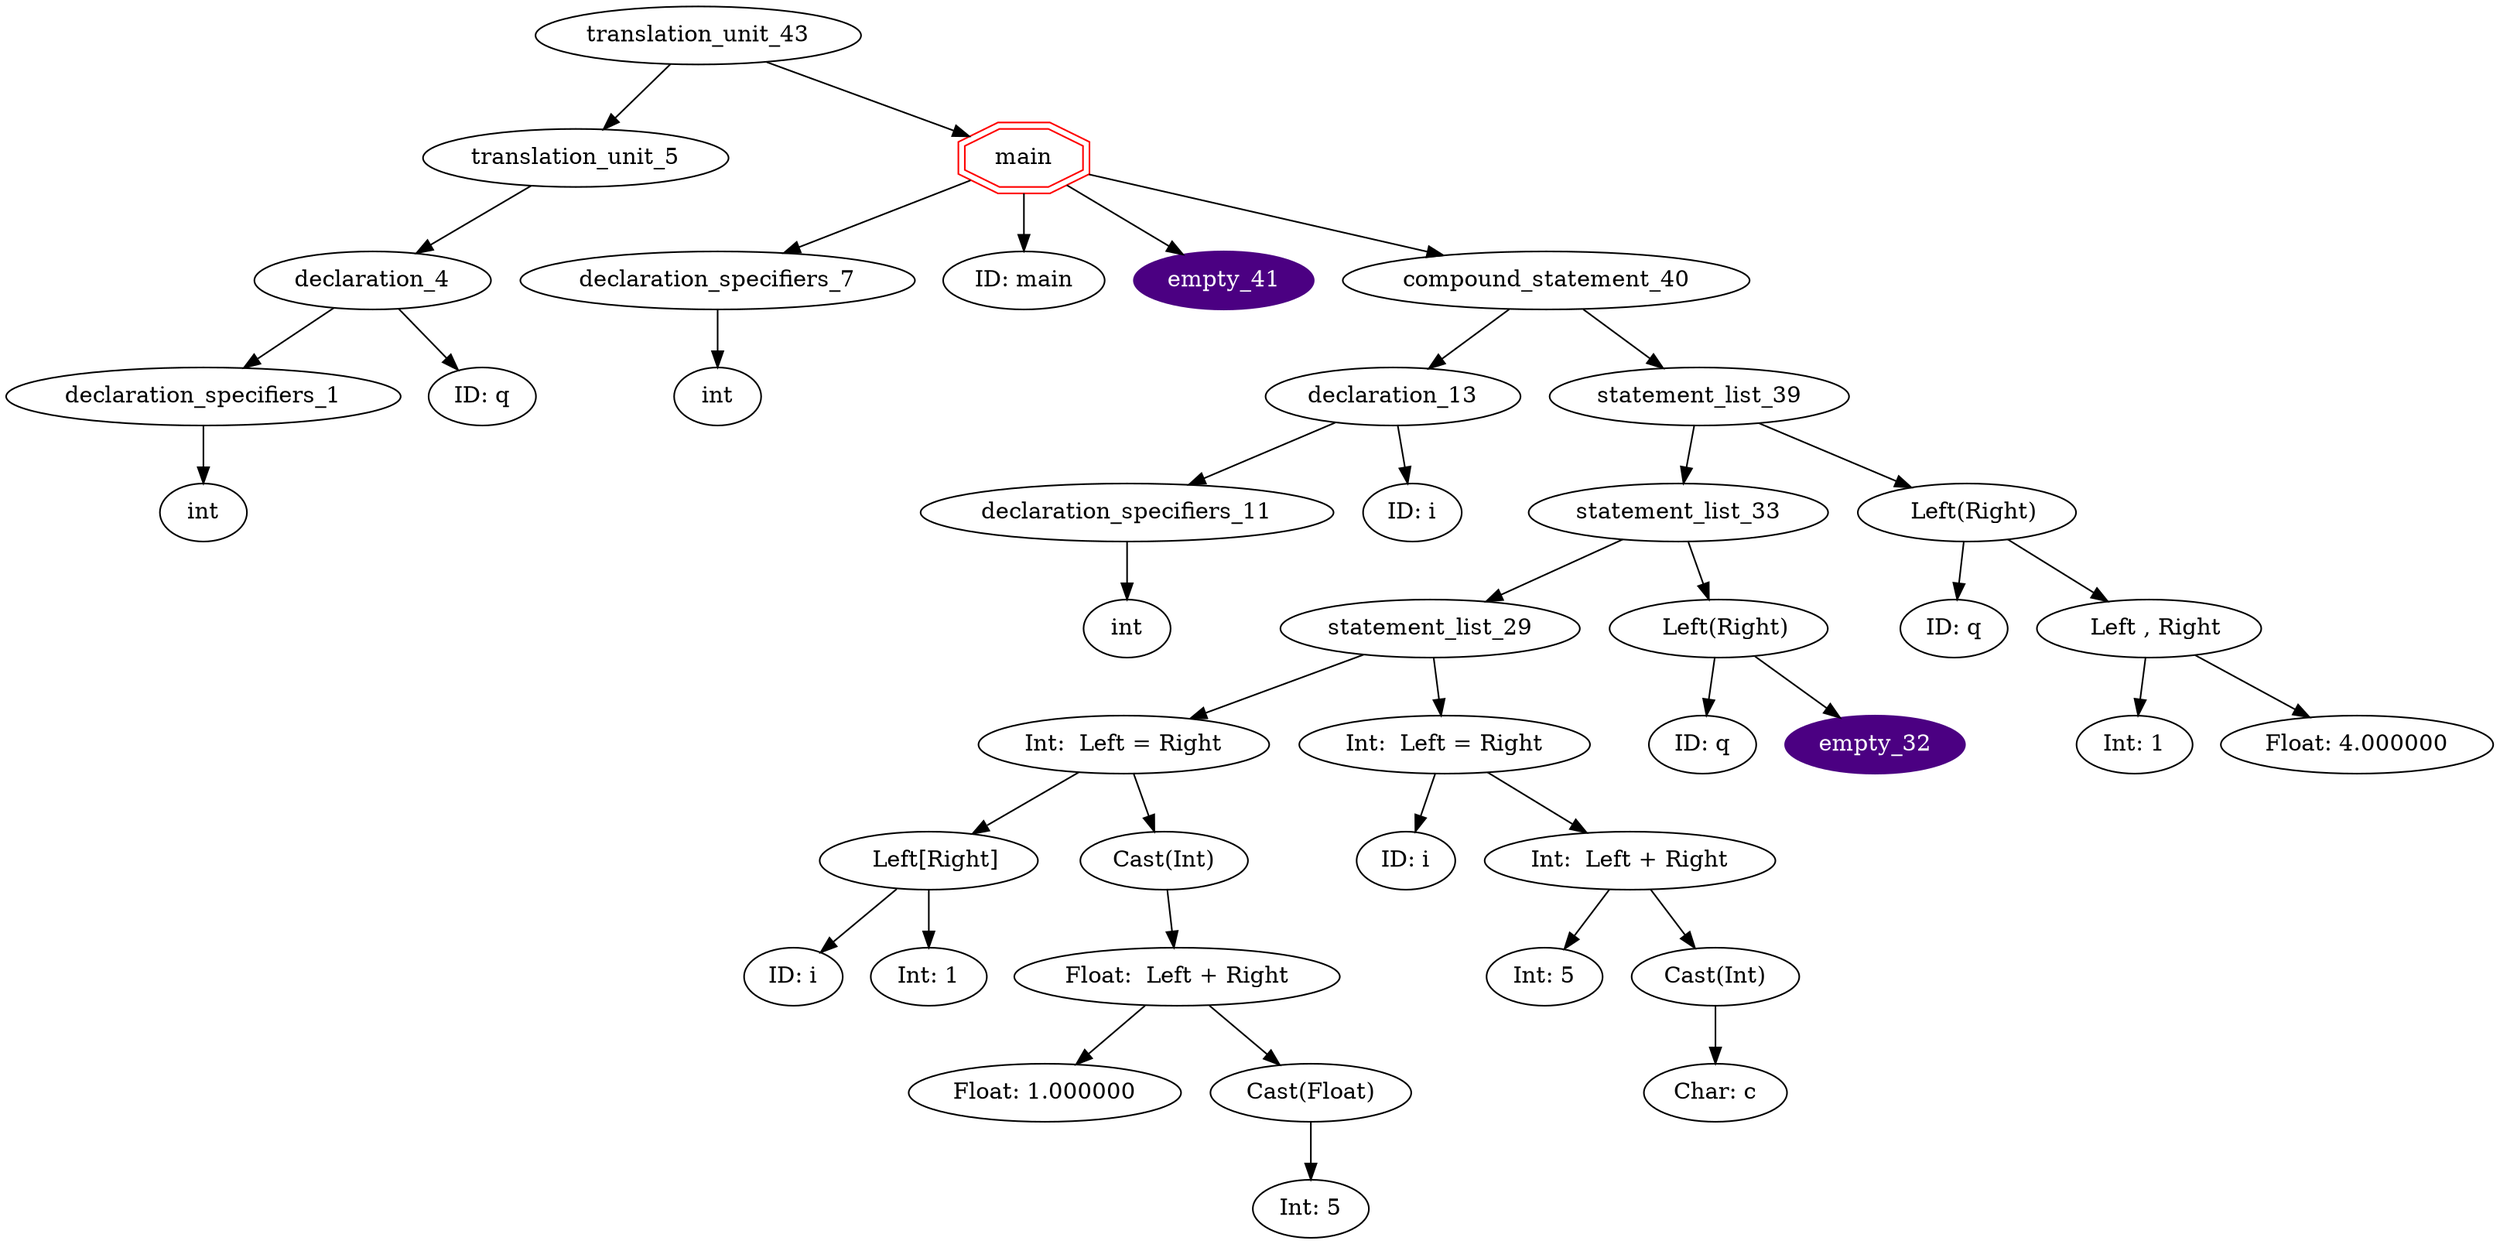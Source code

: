 digraph AST {
	translation_unit_43 -> translation_unit_5;
	translation_unit_5 -> declaration_4;
	declaration_4 [label="declaration_4"]
	declaration_4 -> declaration_specifiers_1;
	declaration_specifiers_1 [label="declaration_specifiers_1"]
	declaration_specifiers_1 -> type_specifier_0;
	type_specifier_0 [label="int"]
	declaration_4 -> identifier_2;
	identifier_2 [label="ID: q"]
	translation_unit_43 -> function_definition_42;
	function_definition_42 [shape=doubleoctagon,color=red,label="main"]
	function_definition_42 -> declaration_specifiers_7;
	declaration_specifiers_7 [label="declaration_specifiers_7"]
	declaration_specifiers_7 -> type_specifier_6;
	type_specifier_6 [label="int"]
	function_definition_42 -> identifier_8;
	identifier_8 [label="ID: main"]
	function_definition_42 -> empty_41;
	empty_41 [style=filled,color=indigo,fontcolor=white]
	function_definition_42 -> compound_statement_40;
	compound_statement_40 -> declaration_13;
	declaration_13 [label="declaration_13"]
	declaration_13 -> declaration_specifiers_11;
	declaration_specifiers_11 [label="declaration_specifiers_11"]
	declaration_specifiers_11 -> type_specifier_10;
	type_specifier_10 [label="int"]
	declaration_13 -> identifier_12;
	identifier_12 [label="ID: i"]
	compound_statement_40 -> statement_list_39;
	statement_list_39 -> statement_list_33;
	statement_list_33 -> statement_list_29;
	statement_list_29 -> assignment_expression_21;
	assignment_expression_21 [label="Int:  Left = Right"]
	assignment_expression_21 -> postfix_expression_16;
	postfix_expression_16 [label="  Left[Right]"]
	postfix_expression_16 -> identifier_14;
	identifier_14 [label="ID: i"]
	postfix_expression_16 -> constant_15;
	constant_15 [label="Int: 1"]
	assignment_expression_21 -> Implicit_Cast_22;
	Implicit_Cast_22 [label="Cast(Int)"]
	Implicit_Cast_22 -> operator_expression_19;
	operator_expression_19 [label="Float:  Left + Right"]
	operator_expression_19 -> constant_17;
	constant_17 [label="Float: 1.000000"]
	operator_expression_19 -> Implicit_Cast20;
	Implicit_Cast20 [label="Cast(Float)"]
	Implicit_Cast20 -> constant_18;
	constant_18 [label="Int: 5"]
	statement_list_29 -> assignment_expression_28;
	assignment_expression_28 [label="Int:  Left = Right"]
	assignment_expression_28 -> identifier_23;
	identifier_23 [label="ID: i"]
	assignment_expression_28 -> operator_expression_26;
	operator_expression_26 [label="Int:  Left + Right"]
	operator_expression_26 -> constant_24;
	constant_24 [label="Int: 5"]
	operator_expression_26 -> Implicit_Cast27;
	Implicit_Cast27 [label="Cast(Int)"]
	Implicit_Cast27 -> constant_25;
	constant_25 [label="Char: c"]
	statement_list_33 -> postfix_expression_31;
	postfix_expression_31 [label="  Left(Right)"]
	postfix_expression_31 -> identifier_30;
	identifier_30 [label="ID: q"]
	postfix_expression_31 -> empty_32;
	empty_32 [style=filled,color=indigo,fontcolor=white]
	statement_list_39 -> postfix_expression_38;
	postfix_expression_38 [label="  Left(Right)"]
	postfix_expression_38 -> identifier_34;
	identifier_34 [label="ID: q"]
	postfix_expression_38 -> argument_expression_list_37;
	argument_expression_list_37 [label="  Left , Right"]
	argument_expression_list_37 -> constant_35;
	constant_35 [label="Int: 1"]
	argument_expression_list_37 -> constant_36;
	constant_36 [label="Float: 4.000000"]
}
